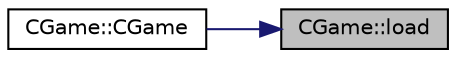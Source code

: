 digraph "CGame::load"
{
 // LATEX_PDF_SIZE
  edge [fontname="Helvetica",fontsize="10",labelfontname="Helvetica",labelfontsize="10"];
  node [fontname="Helvetica",fontsize="10",shape=record];
  rankdir="RL";
  Node1 [label="CGame::load",height=0.2,width=0.4,color="black", fillcolor="grey75", style="filled", fontcolor="black",tooltip=" "];
  Node1 -> Node2 [dir="back",color="midnightblue",fontsize="10",style="solid",fontname="Helvetica"];
  Node2 [label="CGame::CGame",height=0.2,width=0.4,color="black", fillcolor="white", style="filled",URL="$classCGame.html#a68085be13e3fe743b90b57f69c92e140",tooltip=" "];
}
